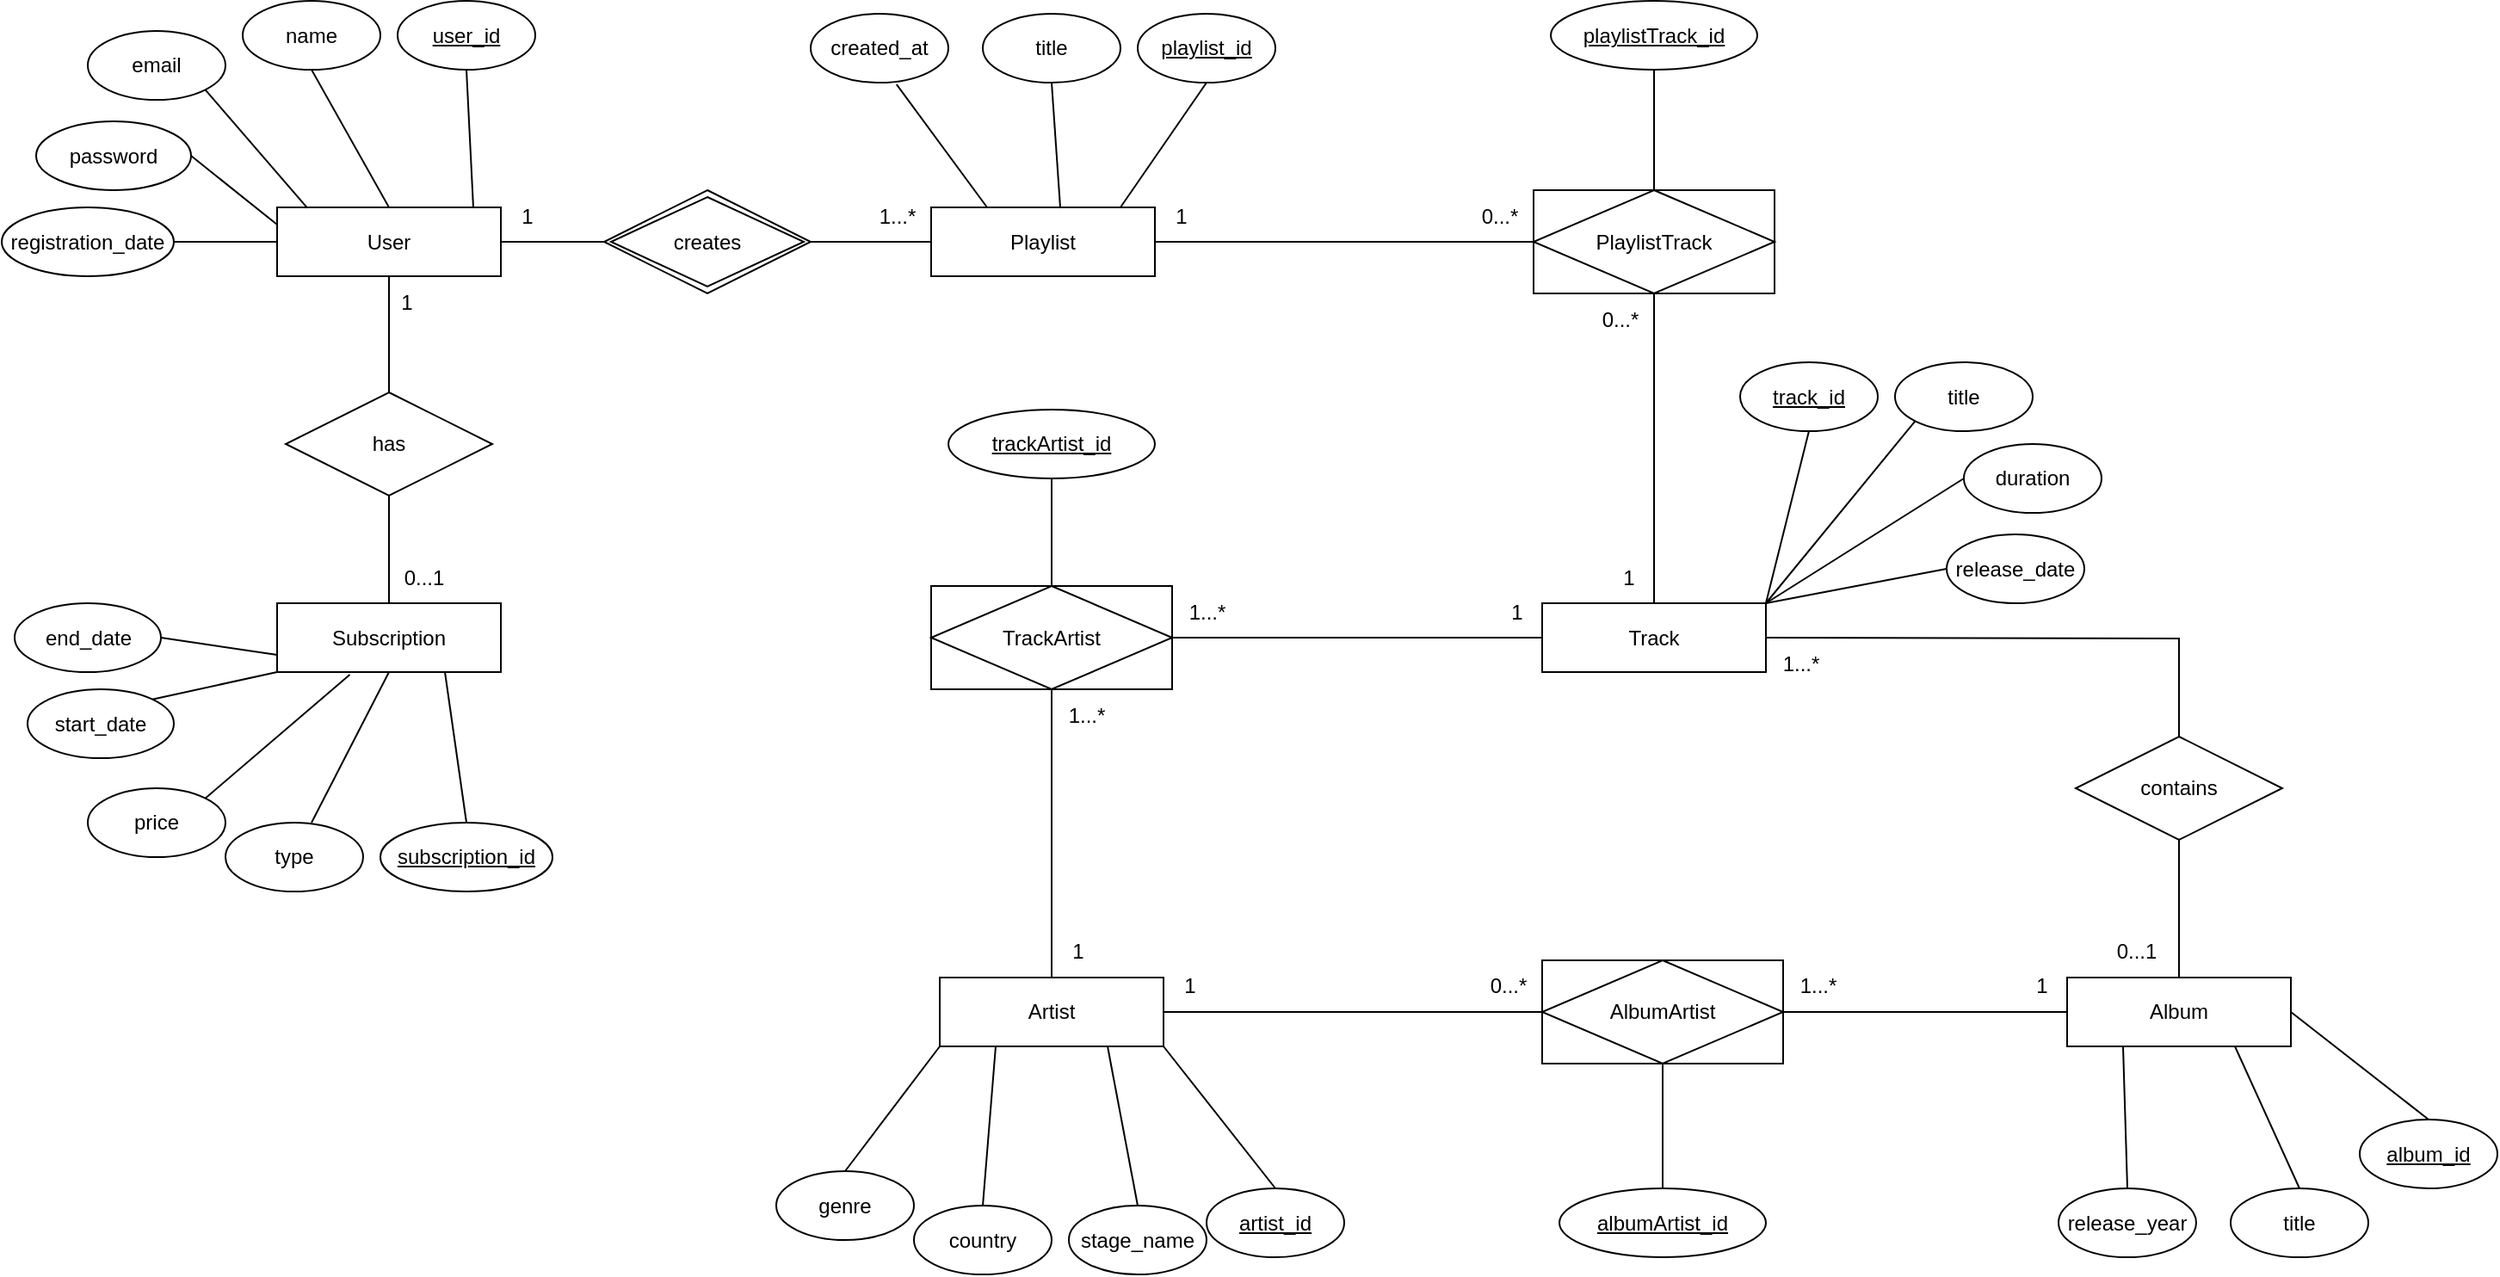 <mxfile version="28.2.5">
  <diagram name="Страница — 1" id="agk2XMMz07DwHE8a75M7">
    <mxGraphModel dx="872" dy="473" grid="1" gridSize="10" guides="1" tooltips="1" connect="1" arrows="1" fold="1" page="1" pageScale="1" pageWidth="1920" pageHeight="1200" math="0" shadow="0">
      <root>
        <mxCell id="0" />
        <mxCell id="1" parent="0" />
        <mxCell id="4leWx0n0EFDqDS3ZJIns-2" value="User" style="rounded=0;whiteSpace=wrap;html=1;" parent="1" vertex="1">
          <mxGeometry x="180" y="182.5" width="130" height="40" as="geometry" />
        </mxCell>
        <mxCell id="Ibi7c_byHSAgC4ZFs-kM-1" value="Playlist" style="rounded=0;whiteSpace=wrap;html=1;" parent="1" vertex="1">
          <mxGeometry x="560" y="182.5" width="130" height="40" as="geometry" />
        </mxCell>
        <mxCell id="Ibi7c_byHSAgC4ZFs-kM-2" value="Subscription" style="rounded=0;whiteSpace=wrap;html=1;" parent="1" vertex="1">
          <mxGeometry x="180" y="412.5" width="130" height="40" as="geometry" />
        </mxCell>
        <mxCell id="Ibi7c_byHSAgC4ZFs-kM-3" value="Track" style="rounded=0;whiteSpace=wrap;html=1;" parent="1" vertex="1">
          <mxGeometry x="915" y="412.5" width="130" height="40" as="geometry" />
        </mxCell>
        <mxCell id="Ibi7c_byHSAgC4ZFs-kM-4" value="Album" style="rounded=0;whiteSpace=wrap;html=1;" parent="1" vertex="1">
          <mxGeometry x="1220" y="630" width="130" height="40" as="geometry" />
        </mxCell>
        <mxCell id="Ibi7c_byHSAgC4ZFs-kM-5" value="Artist" style="rounded=0;whiteSpace=wrap;html=1;" parent="1" vertex="1">
          <mxGeometry x="565" y="630" width="130" height="40" as="geometry" />
        </mxCell>
        <mxCell id="Ibi7c_byHSAgC4ZFs-kM-6" value="PlaylistTrack" style="shape=associativeEntity;whiteSpace=wrap;html=1;align=center;" parent="1" vertex="1">
          <mxGeometry x="910" y="172.5" width="140" height="60" as="geometry" />
        </mxCell>
        <mxCell id="Ibi7c_byHSAgC4ZFs-kM-7" value="TrackArtist" style="shape=associativeEntity;whiteSpace=wrap;html=1;align=center;" parent="1" vertex="1">
          <mxGeometry x="560" y="402.5" width="140" height="60" as="geometry" />
        </mxCell>
        <mxCell id="Ibi7c_byHSAgC4ZFs-kM-9" value="user_id" style="ellipse;whiteSpace=wrap;html=1;align=center;fontStyle=4;" parent="1" vertex="1">
          <mxGeometry x="250" y="62.5" width="80" height="40" as="geometry" />
        </mxCell>
        <mxCell id="Ibi7c_byHSAgC4ZFs-kM-10" value="name" style="ellipse;whiteSpace=wrap;html=1;align=center;" parent="1" vertex="1">
          <mxGeometry x="160" y="62.5" width="80" height="40" as="geometry" />
        </mxCell>
        <mxCell id="Ibi7c_byHSAgC4ZFs-kM-11" value="email" style="ellipse;whiteSpace=wrap;html=1;align=center;" parent="1" vertex="1">
          <mxGeometry x="70" y="80" width="80" height="40" as="geometry" />
        </mxCell>
        <mxCell id="Ibi7c_byHSAgC4ZFs-kM-12" value="password" style="ellipse;whiteSpace=wrap;html=1;align=center;" parent="1" vertex="1">
          <mxGeometry x="40" y="132.5" width="90" height="40" as="geometry" />
        </mxCell>
        <mxCell id="Ibi7c_byHSAgC4ZFs-kM-13" value="registration_date" style="ellipse;whiteSpace=wrap;html=1;align=center;" parent="1" vertex="1">
          <mxGeometry x="20" y="182.5" width="100" height="40" as="geometry" />
        </mxCell>
        <mxCell id="Ibi7c_byHSAgC4ZFs-kM-20" value="" style="endArrow=none;html=1;rounded=0;exitX=1;exitY=0.5;exitDx=0;exitDy=0;entryX=0;entryY=0.5;entryDx=0;entryDy=0;" parent="1" source="Ibi7c_byHSAgC4ZFs-kM-13" target="4leWx0n0EFDqDS3ZJIns-2" edge="1">
          <mxGeometry relative="1" as="geometry">
            <mxPoint x="160" y="327" as="sourcePoint" />
            <mxPoint x="220" y="240" as="targetPoint" />
          </mxGeometry>
        </mxCell>
        <mxCell id="Ibi7c_byHSAgC4ZFs-kM-21" value="" style="endArrow=none;html=1;rounded=0;exitX=1;exitY=0.5;exitDx=0;exitDy=0;entryX=0;entryY=0.25;entryDx=0;entryDy=0;" parent="1" source="Ibi7c_byHSAgC4ZFs-kM-12" target="4leWx0n0EFDqDS3ZJIns-2" edge="1">
          <mxGeometry relative="1" as="geometry">
            <mxPoint x="150" y="307" as="sourcePoint" />
            <mxPoint x="210" y="220" as="targetPoint" />
          </mxGeometry>
        </mxCell>
        <mxCell id="Ibi7c_byHSAgC4ZFs-kM-22" value="" style="endArrow=none;html=1;rounded=0;exitX=1;exitY=1;exitDx=0;exitDy=0;entryX=0.135;entryY=0.008;entryDx=0;entryDy=0;entryPerimeter=0;" parent="1" source="Ibi7c_byHSAgC4ZFs-kM-11" target="4leWx0n0EFDqDS3ZJIns-2" edge="1">
          <mxGeometry relative="1" as="geometry">
            <mxPoint x="130" y="310" as="sourcePoint" />
            <mxPoint x="190" y="180" as="targetPoint" />
          </mxGeometry>
        </mxCell>
        <mxCell id="Ibi7c_byHSAgC4ZFs-kM-23" value="" style="endArrow=none;html=1;rounded=0;exitX=0.5;exitY=1;exitDx=0;exitDy=0;entryX=0.5;entryY=0;entryDx=0;entryDy=0;" parent="1" source="Ibi7c_byHSAgC4ZFs-kM-10" target="4leWx0n0EFDqDS3ZJIns-2" edge="1">
          <mxGeometry relative="1" as="geometry">
            <mxPoint x="130" y="310" as="sourcePoint" />
            <mxPoint x="220" y="180" as="targetPoint" />
          </mxGeometry>
        </mxCell>
        <mxCell id="Ibi7c_byHSAgC4ZFs-kM-24" value="" style="endArrow=none;html=1;rounded=0;exitX=0.5;exitY=1;exitDx=0;exitDy=0;entryX=0.877;entryY=0.008;entryDx=0;entryDy=0;entryPerimeter=0;" parent="1" source="Ibi7c_byHSAgC4ZFs-kM-9" target="4leWx0n0EFDqDS3ZJIns-2" edge="1">
          <mxGeometry relative="1" as="geometry">
            <mxPoint x="130" y="310" as="sourcePoint" />
            <mxPoint x="280" y="180" as="targetPoint" />
          </mxGeometry>
        </mxCell>
        <mxCell id="Ibi7c_byHSAgC4ZFs-kM-25" value="playlist_id" style="ellipse;whiteSpace=wrap;html=1;align=center;fontStyle=4;" parent="1" vertex="1">
          <mxGeometry x="680" y="70" width="80" height="40" as="geometry" />
        </mxCell>
        <mxCell id="Ibi7c_byHSAgC4ZFs-kM-26" value="title" style="ellipse;whiteSpace=wrap;html=1;align=center;" parent="1" vertex="1">
          <mxGeometry x="590" y="70" width="80" height="40" as="geometry" />
        </mxCell>
        <mxCell id="Ibi7c_byHSAgC4ZFs-kM-27" value="created_at" style="ellipse;whiteSpace=wrap;html=1;align=center;" parent="1" vertex="1">
          <mxGeometry x="490" y="70" width="80" height="40" as="geometry" />
        </mxCell>
        <mxCell id="Ibi7c_byHSAgC4ZFs-kM-29" value="" style="endArrow=none;html=1;rounded=0;exitX=0.624;exitY=1.026;exitDx=0;exitDy=0;exitPerimeter=0;entryX=0.25;entryY=0;entryDx=0;entryDy=0;" parent="1" source="Ibi7c_byHSAgC4ZFs-kM-27" target="Ibi7c_byHSAgC4ZFs-kM-1" edge="1">
          <mxGeometry relative="1" as="geometry">
            <mxPoint x="520" y="309.5" as="sourcePoint" />
            <mxPoint x="580" y="180" as="targetPoint" />
          </mxGeometry>
        </mxCell>
        <mxCell id="Ibi7c_byHSAgC4ZFs-kM-30" value="" style="endArrow=none;html=1;rounded=0;exitX=0.5;exitY=1;exitDx=0;exitDy=0;entryX=0.5;entryY=0;entryDx=0;entryDy=0;" parent="1" source="Ibi7c_byHSAgC4ZFs-kM-26" edge="1">
          <mxGeometry relative="1" as="geometry">
            <mxPoint x="520" y="309.5" as="sourcePoint" />
            <mxPoint x="635" y="182.5" as="targetPoint" />
          </mxGeometry>
        </mxCell>
        <mxCell id="Ibi7c_byHSAgC4ZFs-kM-31" value="" style="endArrow=none;html=1;rounded=0;exitX=0.5;exitY=1;exitDx=0;exitDy=0;entryX=0.846;entryY=0;entryDx=0;entryDy=0;entryPerimeter=0;" parent="1" source="Ibi7c_byHSAgC4ZFs-kM-25" target="Ibi7c_byHSAgC4ZFs-kM-1" edge="1">
          <mxGeometry relative="1" as="geometry">
            <mxPoint x="520" y="309.5" as="sourcePoint" />
            <mxPoint x="684" y="182.5" as="targetPoint" />
          </mxGeometry>
        </mxCell>
        <mxCell id="Ibi7c_byHSAgC4ZFs-kM-32" value="playlistTrack_id" style="ellipse;whiteSpace=wrap;html=1;align=center;fontStyle=4;" parent="1" vertex="1">
          <mxGeometry x="920" y="62.5" width="120" height="40" as="geometry" />
        </mxCell>
        <mxCell id="Ibi7c_byHSAgC4ZFs-kM-33" value="" style="endArrow=none;html=1;rounded=0;exitX=0.5;exitY=1;exitDx=0;exitDy=0;entryX=0.846;entryY=0;entryDx=0;entryDy=0;entryPerimeter=0;" parent="1" source="Ibi7c_byHSAgC4ZFs-kM-32" edge="1">
          <mxGeometry relative="1" as="geometry">
            <mxPoint x="830" y="299" as="sourcePoint" />
            <mxPoint x="980" y="172.5" as="targetPoint" />
          </mxGeometry>
        </mxCell>
        <mxCell id="Ibi7c_byHSAgC4ZFs-kM-46" value="subscription_id" style="ellipse;whiteSpace=wrap;html=1;align=center;fontStyle=4;" parent="1" vertex="1">
          <mxGeometry x="240" y="540" width="100" height="40" as="geometry" />
        </mxCell>
        <mxCell id="Ibi7c_byHSAgC4ZFs-kM-47" value="type" style="ellipse;whiteSpace=wrap;html=1;align=center;" parent="1" vertex="1">
          <mxGeometry x="150" y="540" width="80" height="40" as="geometry" />
        </mxCell>
        <mxCell id="Ibi7c_byHSAgC4ZFs-kM-48" value="price" style="ellipse;whiteSpace=wrap;html=1;align=center;" parent="1" vertex="1">
          <mxGeometry x="70" y="520" width="80" height="40" as="geometry" />
        </mxCell>
        <mxCell id="Ibi7c_byHSAgC4ZFs-kM-49" value="start_date" style="ellipse;whiteSpace=wrap;html=1;align=center;" parent="1" vertex="1">
          <mxGeometry x="35" y="462.5" width="85" height="40" as="geometry" />
        </mxCell>
        <mxCell id="Ibi7c_byHSAgC4ZFs-kM-50" value="end_date" style="ellipse;whiteSpace=wrap;html=1;align=center;" parent="1" vertex="1">
          <mxGeometry x="27.5" y="412.5" width="85" height="40" as="geometry" />
        </mxCell>
        <mxCell id="Ibi7c_byHSAgC4ZFs-kM-53" value="" style="endArrow=none;html=1;rounded=0;exitX=1;exitY=0.5;exitDx=0;exitDy=0;entryX=0;entryY=0.75;entryDx=0;entryDy=0;" parent="1" source="Ibi7c_byHSAgC4ZFs-kM-50" target="Ibi7c_byHSAgC4ZFs-kM-2" edge="1">
          <mxGeometry relative="1" as="geometry">
            <mxPoint x="190" y="758.25" as="sourcePoint" />
            <mxPoint x="210" y="633.75" as="targetPoint" />
          </mxGeometry>
        </mxCell>
        <mxCell id="Ibi7c_byHSAgC4ZFs-kM-54" value="" style="endArrow=none;html=1;rounded=0;entryX=0;entryY=1;entryDx=0;entryDy=0;exitX=1;exitY=0;exitDx=0;exitDy=0;" parent="1" source="Ibi7c_byHSAgC4ZFs-kM-49" target="Ibi7c_byHSAgC4ZFs-kM-2" edge="1">
          <mxGeometry relative="1" as="geometry">
            <mxPoint x="140" y="514" as="sourcePoint" />
            <mxPoint x="210" y="623.75" as="targetPoint" />
          </mxGeometry>
        </mxCell>
        <mxCell id="Ibi7c_byHSAgC4ZFs-kM-55" value="" style="endArrow=none;html=1;rounded=0;exitX=1;exitY=0;exitDx=0;exitDy=0;entryX=0.325;entryY=1.037;entryDx=0;entryDy=0;entryPerimeter=0;" parent="1" source="Ibi7c_byHSAgC4ZFs-kM-48" target="Ibi7c_byHSAgC4ZFs-kM-2" edge="1">
          <mxGeometry relative="1" as="geometry">
            <mxPoint x="160" y="741.25" as="sourcePoint" />
            <mxPoint x="228" y="614" as="targetPoint" />
          </mxGeometry>
        </mxCell>
        <mxCell id="Ibi7c_byHSAgC4ZFs-kM-56" value="" style="endArrow=none;html=1;rounded=0;entryX=0.5;entryY=1;entryDx=0;entryDy=0;" parent="1" target="Ibi7c_byHSAgC4ZFs-kM-2" edge="1">
          <mxGeometry relative="1" as="geometry">
            <mxPoint x="200" y="540" as="sourcePoint" />
            <mxPoint x="275" y="613.75" as="targetPoint" />
          </mxGeometry>
        </mxCell>
        <mxCell id="Ibi7c_byHSAgC4ZFs-kM-57" value="" style="endArrow=none;html=1;rounded=0;exitX=0.5;exitY=0;exitDx=0;exitDy=0;entryX=0.75;entryY=1;entryDx=0;entryDy=0;" parent="1" source="Ibi7c_byHSAgC4ZFs-kM-46" target="Ibi7c_byHSAgC4ZFs-kM-2" edge="1">
          <mxGeometry relative="1" as="geometry">
            <mxPoint x="160" y="741.25" as="sourcePoint" />
            <mxPoint x="324.01" y="614.07" as="targetPoint" />
          </mxGeometry>
        </mxCell>
        <mxCell id="Ibi7c_byHSAgC4ZFs-kM-59" value="artist_id" style="ellipse;whiteSpace=wrap;html=1;align=center;fontStyle=4;" parent="1" vertex="1">
          <mxGeometry x="720" y="752.5" width="80" height="40" as="geometry" />
        </mxCell>
        <mxCell id="Ibi7c_byHSAgC4ZFs-kM-60" value="stage_name" style="ellipse;whiteSpace=wrap;html=1;align=center;" parent="1" vertex="1">
          <mxGeometry x="640" y="762.5" width="80" height="40" as="geometry" />
        </mxCell>
        <mxCell id="Ibi7c_byHSAgC4ZFs-kM-61" value="country" style="ellipse;whiteSpace=wrap;html=1;align=center;" parent="1" vertex="1">
          <mxGeometry x="550" y="762.5" width="80" height="40" as="geometry" />
        </mxCell>
        <mxCell id="Ibi7c_byHSAgC4ZFs-kM-62" value="genre" style="ellipse;whiteSpace=wrap;html=1;align=center;" parent="1" vertex="1">
          <mxGeometry x="470" y="742.5" width="80" height="40" as="geometry" />
        </mxCell>
        <mxCell id="Ibi7c_byHSAgC4ZFs-kM-63" value="" style="endArrow=none;html=1;rounded=0;entryX=0;entryY=1;entryDx=0;entryDy=0;exitX=0.5;exitY=0;exitDx=0;exitDy=0;" parent="1" source="Ibi7c_byHSAgC4ZFs-kM-62" target="Ibi7c_byHSAgC4ZFs-kM-5" edge="1">
          <mxGeometry relative="1" as="geometry">
            <mxPoint x="501" y="719.5" as="sourcePoint" />
            <mxPoint x="430" y="582.5" as="targetPoint" />
          </mxGeometry>
        </mxCell>
        <mxCell id="Ibi7c_byHSAgC4ZFs-kM-64" value="" style="endArrow=none;html=1;rounded=0;exitX=0.5;exitY=0;exitDx=0;exitDy=0;entryX=0.25;entryY=1;entryDx=0;entryDy=0;" parent="1" source="Ibi7c_byHSAgC4ZFs-kM-61" target="Ibi7c_byHSAgC4ZFs-kM-5" edge="1">
          <mxGeometry relative="1" as="geometry">
            <mxPoint x="612" y="799.5" as="sourcePoint" />
            <mxPoint x="600" y="712.5" as="targetPoint" />
          </mxGeometry>
        </mxCell>
        <mxCell id="Ibi7c_byHSAgC4ZFs-kM-65" value="" style="endArrow=none;html=1;rounded=0;exitX=0.5;exitY=0;exitDx=0;exitDy=0;entryX=0.75;entryY=1;entryDx=0;entryDy=0;" parent="1" source="Ibi7c_byHSAgC4ZFs-kM-60" target="Ibi7c_byHSAgC4ZFs-kM-5" edge="1">
          <mxGeometry relative="1" as="geometry">
            <mxPoint x="652" y="809.5" as="sourcePoint" />
            <mxPoint x="640" y="722.5" as="targetPoint" />
          </mxGeometry>
        </mxCell>
        <mxCell id="Ibi7c_byHSAgC4ZFs-kM-66" value="" style="endArrow=none;html=1;rounded=0;exitX=0.5;exitY=0;exitDx=0;exitDy=0;entryX=1;entryY=1;entryDx=0;entryDy=0;" parent="1" source="Ibi7c_byHSAgC4ZFs-kM-59" target="Ibi7c_byHSAgC4ZFs-kM-5" edge="1">
          <mxGeometry relative="1" as="geometry">
            <mxPoint x="702" y="809.5" as="sourcePoint" />
            <mxPoint x="690" y="722.5" as="targetPoint" />
          </mxGeometry>
        </mxCell>
        <mxCell id="Ibi7c_byHSAgC4ZFs-kM-67" value="album_id" style="ellipse;whiteSpace=wrap;html=1;align=center;fontStyle=4;" parent="1" vertex="1">
          <mxGeometry x="1390" y="712.5" width="80" height="40" as="geometry" />
        </mxCell>
        <mxCell id="Ibi7c_byHSAgC4ZFs-kM-68" value="release_year" style="ellipse;whiteSpace=wrap;html=1;align=center;" parent="1" vertex="1">
          <mxGeometry x="1215" y="752.5" width="80" height="40" as="geometry" />
        </mxCell>
        <mxCell id="Ibi7c_byHSAgC4ZFs-kM-69" value="title" style="ellipse;whiteSpace=wrap;html=1;align=center;" parent="1" vertex="1">
          <mxGeometry x="1315" y="752.5" width="80" height="40" as="geometry" />
        </mxCell>
        <mxCell id="Ibi7c_byHSAgC4ZFs-kM-70" value="" style="endArrow=none;html=1;rounded=0;exitX=0.5;exitY=0;exitDx=0;exitDy=0;entryX=0.25;entryY=1;entryDx=0;entryDy=0;" parent="1" source="Ibi7c_byHSAgC4ZFs-kM-68" target="Ibi7c_byHSAgC4ZFs-kM-4" edge="1">
          <mxGeometry relative="1" as="geometry">
            <mxPoint x="1225" y="762.5" as="sourcePoint" />
            <mxPoint x="1233" y="670.5" as="targetPoint" />
          </mxGeometry>
        </mxCell>
        <mxCell id="Ibi7c_byHSAgC4ZFs-kM-71" value="" style="endArrow=none;html=1;rounded=0;exitX=0.5;exitY=0;exitDx=0;exitDy=0;entryX=0.75;entryY=1;entryDx=0;entryDy=0;" parent="1" source="Ibi7c_byHSAgC4ZFs-kM-69" target="Ibi7c_byHSAgC4ZFs-kM-4" edge="1">
          <mxGeometry relative="1" as="geometry">
            <mxPoint x="1345" y="764.5" as="sourcePoint" />
            <mxPoint x="1353" y="672.5" as="targetPoint" />
          </mxGeometry>
        </mxCell>
        <mxCell id="Ibi7c_byHSAgC4ZFs-kM-72" value="" style="endArrow=none;html=1;rounded=0;exitX=0.5;exitY=0;exitDx=0;exitDy=0;entryX=1;entryY=0.5;entryDx=0;entryDy=0;" parent="1" source="Ibi7c_byHSAgC4ZFs-kM-67" target="Ibi7c_byHSAgC4ZFs-kM-4" edge="1">
          <mxGeometry relative="1" as="geometry">
            <mxPoint x="1345" y="784.5" as="sourcePoint" />
            <mxPoint x="1353" y="692.5" as="targetPoint" />
          </mxGeometry>
        </mxCell>
        <mxCell id="Ibi7c_byHSAgC4ZFs-kM-73" value="track_id" style="ellipse;whiteSpace=wrap;html=1;align=center;fontStyle=4;" parent="1" vertex="1">
          <mxGeometry x="1030" y="272.5" width="80" height="40" as="geometry" />
        </mxCell>
        <mxCell id="Ibi7c_byHSAgC4ZFs-kM-74" value="duration" style="ellipse;whiteSpace=wrap;html=1;align=center;" parent="1" vertex="1">
          <mxGeometry x="1160" y="320" width="80" height="40" as="geometry" />
        </mxCell>
        <mxCell id="Ibi7c_byHSAgC4ZFs-kM-75" value="title" style="ellipse;whiteSpace=wrap;html=1;align=center;" parent="1" vertex="1">
          <mxGeometry x="1120" y="272.5" width="80" height="40" as="geometry" />
        </mxCell>
        <mxCell id="Ibi7c_byHSAgC4ZFs-kM-76" value="release_date" style="ellipse;whiteSpace=wrap;html=1;align=center;" parent="1" vertex="1">
          <mxGeometry x="1150" y="372.5" width="80" height="40" as="geometry" />
        </mxCell>
        <mxCell id="Ibi7c_byHSAgC4ZFs-kM-77" value="" style="endArrow=none;html=1;rounded=0;entryX=1;entryY=0;entryDx=0;entryDy=0;exitX=0;exitY=0.5;exitDx=0;exitDy=0;" parent="1" source="Ibi7c_byHSAgC4ZFs-kM-76" target="Ibi7c_byHSAgC4ZFs-kM-3" edge="1">
          <mxGeometry relative="1" as="geometry">
            <mxPoint x="1140" y="430" as="sourcePoint" />
            <mxPoint x="1053" y="431.5" as="targetPoint" />
          </mxGeometry>
        </mxCell>
        <mxCell id="Ibi7c_byHSAgC4ZFs-kM-78" value="" style="endArrow=none;html=1;rounded=0;exitX=0;exitY=0.5;exitDx=0;exitDy=0;entryX=1;entryY=0;entryDx=0;entryDy=0;" parent="1" source="Ibi7c_byHSAgC4ZFs-kM-74" target="Ibi7c_byHSAgC4ZFs-kM-3" edge="1">
          <mxGeometry relative="1" as="geometry">
            <mxPoint x="1097" y="542" as="sourcePoint" />
            <mxPoint x="1060" y="460" as="targetPoint" />
          </mxGeometry>
        </mxCell>
        <mxCell id="Ibi7c_byHSAgC4ZFs-kM-79" value="" style="endArrow=none;html=1;rounded=0;exitX=0;exitY=1;exitDx=0;exitDy=0;entryX=1;entryY=0;entryDx=0;entryDy=0;" parent="1" source="Ibi7c_byHSAgC4ZFs-kM-75" target="Ibi7c_byHSAgC4ZFs-kM-3" edge="1">
          <mxGeometry relative="1" as="geometry">
            <mxPoint x="1097" y="492" as="sourcePoint" />
            <mxPoint x="1045" y="433" as="targetPoint" />
          </mxGeometry>
        </mxCell>
        <mxCell id="Ibi7c_byHSAgC4ZFs-kM-80" value="" style="endArrow=none;html=1;rounded=0;exitX=0.5;exitY=1;exitDx=0;exitDy=0;entryX=1;entryY=0;entryDx=0;entryDy=0;" parent="1" source="Ibi7c_byHSAgC4ZFs-kM-73" target="Ibi7c_byHSAgC4ZFs-kM-3" edge="1">
          <mxGeometry relative="1" as="geometry">
            <mxPoint x="1127" y="472" as="sourcePoint" />
            <mxPoint x="1090" y="390" as="targetPoint" />
          </mxGeometry>
        </mxCell>
        <mxCell id="Ibi7c_byHSAgC4ZFs-kM-81" value="trackArtist_id" style="ellipse;whiteSpace=wrap;html=1;align=center;fontStyle=4;" parent="1" vertex="1">
          <mxGeometry x="570" y="300" width="120" height="40" as="geometry" />
        </mxCell>
        <mxCell id="Ibi7c_byHSAgC4ZFs-kM-82" value="" style="endArrow=none;html=1;rounded=0;exitX=0.5;exitY=1;exitDx=0;exitDy=0;entryX=0.5;entryY=0;entryDx=0;entryDy=0;" parent="1" source="Ibi7c_byHSAgC4ZFs-kM-81" target="Ibi7c_byHSAgC4ZFs-kM-7" edge="1">
          <mxGeometry relative="1" as="geometry">
            <mxPoint x="450" y="536.5" as="sourcePoint" />
            <mxPoint x="750" y="362.5" as="targetPoint" />
          </mxGeometry>
        </mxCell>
        <mxCell id="Ibi7c_byHSAgC4ZFs-kM-83" value="" style="endArrow=none;html=1;rounded=0;exitX=0.5;exitY=1;exitDx=0;exitDy=0;entryX=0.5;entryY=0;entryDx=0;entryDy=0;" parent="1" source="Ibi7c_byHSAgC4ZFs-kM-6" target="Ibi7c_byHSAgC4ZFs-kM-3" edge="1">
          <mxGeometry relative="1" as="geometry">
            <mxPoint x="640" y="240" as="sourcePoint" />
            <mxPoint x="800" y="240" as="targetPoint" />
          </mxGeometry>
        </mxCell>
        <mxCell id="Ibi7c_byHSAgC4ZFs-kM-84" value="" style="endArrow=none;html=1;rounded=0;exitX=1;exitY=0.5;exitDx=0;exitDy=0;entryX=0;entryY=0.5;entryDx=0;entryDy=0;" parent="1" source="Ibi7c_byHSAgC4ZFs-kM-1" target="Ibi7c_byHSAgC4ZFs-kM-6" edge="1">
          <mxGeometry relative="1" as="geometry">
            <mxPoint x="720" y="240" as="sourcePoint" />
            <mxPoint x="880" y="240" as="targetPoint" />
          </mxGeometry>
        </mxCell>
        <mxCell id="Ibi7c_byHSAgC4ZFs-kM-85" value="" style="endArrow=none;html=1;rounded=0;exitX=1;exitY=0.5;exitDx=0;exitDy=0;entryX=0;entryY=0.5;entryDx=0;entryDy=0;" parent="1" source="Ibi7c_byHSAgC4ZFs-kM-7" target="Ibi7c_byHSAgC4ZFs-kM-3" edge="1">
          <mxGeometry relative="1" as="geometry">
            <mxPoint x="720" y="340" as="sourcePoint" />
            <mxPoint x="880" y="340" as="targetPoint" />
          </mxGeometry>
        </mxCell>
        <mxCell id="Ibi7c_byHSAgC4ZFs-kM-86" value="" style="endArrow=none;html=1;rounded=0;exitX=0.5;exitY=1;exitDx=0;exitDy=0;entryX=0.5;entryY=0;entryDx=0;entryDy=0;" parent="1" source="Ibi7c_byHSAgC4ZFs-kM-7" target="Ibi7c_byHSAgC4ZFs-kM-5" edge="1">
          <mxGeometry relative="1" as="geometry">
            <mxPoint x="720" y="530" as="sourcePoint" />
            <mxPoint x="880" y="530" as="targetPoint" />
          </mxGeometry>
        </mxCell>
        <mxCell id="Ibi7c_byHSAgC4ZFs-kM-87" value="1" style="text;html=1;align=center;verticalAlign=middle;resizable=0;points=[];autosize=1;strokeColor=none;fillColor=none;" parent="1" vertex="1">
          <mxGeometry x="690" y="172.5" width="30" height="30" as="geometry" />
        </mxCell>
        <mxCell id="Ibi7c_byHSAgC4ZFs-kM-88" value="0...*" style="text;html=1;align=center;verticalAlign=middle;resizable=0;points=[];autosize=1;strokeColor=none;fillColor=none;" parent="1" vertex="1">
          <mxGeometry x="870" y="172.5" width="40" height="30" as="geometry" />
        </mxCell>
        <mxCell id="Ibi7c_byHSAgC4ZFs-kM-89" value="1" style="text;html=1;align=center;verticalAlign=middle;resizable=0;points=[];autosize=1;strokeColor=none;fillColor=none;" parent="1" vertex="1">
          <mxGeometry x="950" y="382.5" width="30" height="30" as="geometry" />
        </mxCell>
        <mxCell id="Ibi7c_byHSAgC4ZFs-kM-90" value="0...*" style="text;html=1;align=center;verticalAlign=middle;resizable=0;points=[];autosize=1;strokeColor=none;fillColor=none;" parent="1" vertex="1">
          <mxGeometry x="940" y="232.5" width="40" height="30" as="geometry" />
        </mxCell>
        <mxCell id="Ibi7c_byHSAgC4ZFs-kM-92" value="1" style="text;html=1;align=center;verticalAlign=middle;resizable=0;points=[];autosize=1;strokeColor=none;fillColor=none;" parent="1" vertex="1">
          <mxGeometry x="885" y="402.5" width="30" height="30" as="geometry" />
        </mxCell>
        <mxCell id="Ibi7c_byHSAgC4ZFs-kM-93" value="1" style="text;html=1;align=center;verticalAlign=middle;resizable=0;points=[];autosize=1;strokeColor=none;fillColor=none;" parent="1" vertex="1">
          <mxGeometry x="630" y="600" width="30" height="30" as="geometry" />
        </mxCell>
        <mxCell id="Ibi7c_byHSAgC4ZFs-kM-94" value="1...*" style="text;html=1;align=center;verticalAlign=middle;resizable=0;points=[];autosize=1;strokeColor=none;fillColor=none;" parent="1" vertex="1">
          <mxGeometry x="630" y="462.5" width="40" height="30" as="geometry" />
        </mxCell>
        <mxCell id="Ibi7c_byHSAgC4ZFs-kM-95" value="1...*" style="text;html=1;align=center;verticalAlign=middle;resizable=0;points=[];autosize=1;strokeColor=none;fillColor=none;" parent="1" vertex="1">
          <mxGeometry x="700" y="402.5" width="40" height="30" as="geometry" />
        </mxCell>
        <mxCell id="Ibi7c_byHSAgC4ZFs-kM-96" value="creates" style="shape=rhombus;double=1;perimeter=rhombusPerimeter;whiteSpace=wrap;html=1;align=center;" parent="1" vertex="1">
          <mxGeometry x="370" y="172.5" width="120" height="60" as="geometry" />
        </mxCell>
        <mxCell id="Ibi7c_byHSAgC4ZFs-kM-97" value="has" style="shape=rhombus;perimeter=rhombusPerimeter;whiteSpace=wrap;html=1;align=center;" parent="1" vertex="1">
          <mxGeometry x="185" y="290" width="120" height="60" as="geometry" />
        </mxCell>
        <mxCell id="Ibi7c_byHSAgC4ZFs-kM-98" value="" style="endArrow=none;html=1;rounded=0;exitX=0.5;exitY=1;exitDx=0;exitDy=0;entryX=0.5;entryY=0;entryDx=0;entryDy=0;" parent="1" source="4leWx0n0EFDqDS3ZJIns-2" target="Ibi7c_byHSAgC4ZFs-kM-97" edge="1">
          <mxGeometry relative="1" as="geometry">
            <mxPoint x="220" y="330" as="sourcePoint" />
            <mxPoint x="380" y="330" as="targetPoint" />
          </mxGeometry>
        </mxCell>
        <mxCell id="Ibi7c_byHSAgC4ZFs-kM-99" value="" style="endArrow=none;html=1;rounded=0;exitX=0.5;exitY=1;exitDx=0;exitDy=0;entryX=0.5;entryY=0;entryDx=0;entryDy=0;" parent="1" source="Ibi7c_byHSAgC4ZFs-kM-97" target="Ibi7c_byHSAgC4ZFs-kM-2" edge="1">
          <mxGeometry relative="1" as="geometry">
            <mxPoint x="220" y="330" as="sourcePoint" />
            <mxPoint x="260" y="380" as="targetPoint" />
          </mxGeometry>
        </mxCell>
        <mxCell id="Ibi7c_byHSAgC4ZFs-kM-100" value="1" style="text;html=1;align=center;verticalAlign=middle;resizable=0;points=[];autosize=1;strokeColor=none;fillColor=none;" parent="1" vertex="1">
          <mxGeometry x="240" y="222.5" width="30" height="30" as="geometry" />
        </mxCell>
        <mxCell id="Ibi7c_byHSAgC4ZFs-kM-101" value="0...1" style="text;html=1;align=center;verticalAlign=middle;resizable=0;points=[];autosize=1;strokeColor=none;fillColor=none;" parent="1" vertex="1">
          <mxGeometry x="240" y="382.5" width="50" height="30" as="geometry" />
        </mxCell>
        <mxCell id="Ibi7c_byHSAgC4ZFs-kM-102" value="" style="endArrow=none;html=1;rounded=0;exitX=1;exitY=0.5;exitDx=0;exitDy=0;entryX=0;entryY=0.5;entryDx=0;entryDy=0;" parent="1" source="4leWx0n0EFDqDS3ZJIns-2" target="Ibi7c_byHSAgC4ZFs-kM-96" edge="1">
          <mxGeometry relative="1" as="geometry">
            <mxPoint x="330" y="240" as="sourcePoint" />
            <mxPoint x="490" y="240" as="targetPoint" />
          </mxGeometry>
        </mxCell>
        <mxCell id="Ibi7c_byHSAgC4ZFs-kM-103" value="" style="endArrow=none;html=1;rounded=0;exitX=1;exitY=0.5;exitDx=0;exitDy=0;entryX=0;entryY=0.5;entryDx=0;entryDy=0;" parent="1" source="Ibi7c_byHSAgC4ZFs-kM-96" target="Ibi7c_byHSAgC4ZFs-kM-1" edge="1">
          <mxGeometry relative="1" as="geometry">
            <mxPoint x="330" y="240" as="sourcePoint" />
            <mxPoint x="490" y="240" as="targetPoint" />
          </mxGeometry>
        </mxCell>
        <mxCell id="Ibi7c_byHSAgC4ZFs-kM-104" value="1" style="text;html=1;align=center;verticalAlign=middle;resizable=0;points=[];autosize=1;strokeColor=none;fillColor=none;" parent="1" vertex="1">
          <mxGeometry x="310" y="172.5" width="30" height="30" as="geometry" />
        </mxCell>
        <mxCell id="Ibi7c_byHSAgC4ZFs-kM-105" value="1...*" style="text;html=1;align=center;verticalAlign=middle;resizable=0;points=[];autosize=1;strokeColor=none;fillColor=none;" parent="1" vertex="1">
          <mxGeometry x="520" y="172.5" width="40" height="30" as="geometry" />
        </mxCell>
        <mxCell id="Ibi7c_byHSAgC4ZFs-kM-106" value="contains" style="shape=rhombus;perimeter=rhombusPerimeter;whiteSpace=wrap;html=1;align=center;" parent="1" vertex="1">
          <mxGeometry x="1225" y="490" width="120" height="60" as="geometry" />
        </mxCell>
        <mxCell id="Ibi7c_byHSAgC4ZFs-kM-107" value="" style="endArrow=none;html=1;rounded=0;entryX=1;entryY=0.5;entryDx=0;entryDy=0;exitX=0.5;exitY=0;exitDx=0;exitDy=0;" parent="1" source="Ibi7c_byHSAgC4ZFs-kM-106" target="Ibi7c_byHSAgC4ZFs-kM-3" edge="1">
          <mxGeometry relative="1" as="geometry">
            <mxPoint x="1280" y="510" as="sourcePoint" />
            <mxPoint x="1070" y="520" as="targetPoint" />
            <Array as="points">
              <mxPoint x="1285" y="433" />
            </Array>
          </mxGeometry>
        </mxCell>
        <mxCell id="Ibi7c_byHSAgC4ZFs-kM-108" value="" style="endArrow=none;html=1;rounded=0;exitX=0.5;exitY=1;exitDx=0;exitDy=0;entryX=0.5;entryY=0;entryDx=0;entryDy=0;" parent="1" source="Ibi7c_byHSAgC4ZFs-kM-106" target="Ibi7c_byHSAgC4ZFs-kM-4" edge="1">
          <mxGeometry relative="1" as="geometry">
            <mxPoint x="1215" y="520" as="sourcePoint" />
            <mxPoint x="1375" y="520" as="targetPoint" />
          </mxGeometry>
        </mxCell>
        <mxCell id="Ibi7c_byHSAgC4ZFs-kM-109" value="1...*" style="text;html=1;align=center;verticalAlign=middle;resizable=0;points=[];autosize=1;strokeColor=none;fillColor=none;" parent="1" vertex="1">
          <mxGeometry x="1045" y="432.5" width="40" height="30" as="geometry" />
        </mxCell>
        <mxCell id="Ibi7c_byHSAgC4ZFs-kM-110" value="0...1" style="text;html=1;align=center;verticalAlign=middle;resizable=0;points=[];autosize=1;strokeColor=none;fillColor=none;" parent="1" vertex="1">
          <mxGeometry x="1235" y="600" width="50" height="30" as="geometry" />
        </mxCell>
        <mxCell id="Ibi7c_byHSAgC4ZFs-kM-112" value="" style="endArrow=none;html=1;rounded=0;exitX=1;exitY=0.5;exitDx=0;exitDy=0;entryX=0;entryY=0.5;entryDx=0;entryDy=0;" parent="1" source="Ibi7c_byHSAgC4ZFs-kM-5" target="Ibi7c_byHSAgC4ZFs-kM-119" edge="1">
          <mxGeometry relative="1" as="geometry">
            <mxPoint x="720" y="590" as="sourcePoint" />
            <mxPoint x="940" y="650" as="targetPoint" />
          </mxGeometry>
        </mxCell>
        <mxCell id="Ibi7c_byHSAgC4ZFs-kM-113" value="" style="endArrow=none;html=1;rounded=0;exitX=1;exitY=0.5;exitDx=0;exitDy=0;entryX=0;entryY=0.5;entryDx=0;entryDy=0;" parent="1" source="Ibi7c_byHSAgC4ZFs-kM-119" target="Ibi7c_byHSAgC4ZFs-kM-4" edge="1">
          <mxGeometry relative="1" as="geometry">
            <mxPoint x="980" y="650" as="sourcePoint" />
            <mxPoint x="800" y="590" as="targetPoint" />
          </mxGeometry>
        </mxCell>
        <mxCell id="Ibi7c_byHSAgC4ZFs-kM-114" value="1...*" style="text;html=1;align=center;verticalAlign=middle;resizable=0;points=[];autosize=1;strokeColor=none;fillColor=none;" parent="1" vertex="1">
          <mxGeometry x="1055" y="620" width="40" height="30" as="geometry" />
        </mxCell>
        <mxCell id="Ibi7c_byHSAgC4ZFs-kM-115" value="0...*" style="text;html=1;align=center;verticalAlign=middle;resizable=0;points=[];autosize=1;strokeColor=none;fillColor=none;" parent="1" vertex="1">
          <mxGeometry x="875" y="620" width="40" height="30" as="geometry" />
        </mxCell>
        <mxCell id="Ibi7c_byHSAgC4ZFs-kM-116" style="edgeStyle=orthogonalEdgeStyle;rounded=0;orthogonalLoop=1;jettySize=auto;html=1;exitX=0.5;exitY=1;exitDx=0;exitDy=0;" parent="1" source="Ibi7c_byHSAgC4ZFs-kM-76" target="Ibi7c_byHSAgC4ZFs-kM-76" edge="1">
          <mxGeometry relative="1" as="geometry" />
        </mxCell>
        <mxCell id="Ibi7c_byHSAgC4ZFs-kM-119" value="AlbumArtist" style="shape=associativeEntity;whiteSpace=wrap;html=1;align=center;" parent="1" vertex="1">
          <mxGeometry x="915" y="620" width="140" height="60" as="geometry" />
        </mxCell>
        <mxCell id="Ibi7c_byHSAgC4ZFs-kM-120" value="albumArtist_id" style="ellipse;whiteSpace=wrap;html=1;align=center;fontStyle=4;" parent="1" vertex="1">
          <mxGeometry x="925" y="752.5" width="120" height="40" as="geometry" />
        </mxCell>
        <mxCell id="Ibi7c_byHSAgC4ZFs-kM-121" value="" style="endArrow=none;html=1;rounded=0;exitX=0.5;exitY=0;exitDx=0;exitDy=0;entryX=0.5;entryY=1;entryDx=0;entryDy=0;" parent="1" source="Ibi7c_byHSAgC4ZFs-kM-120" target="Ibi7c_byHSAgC4ZFs-kM-119" edge="1">
          <mxGeometry relative="1" as="geometry">
            <mxPoint x="825" y="986.5" as="sourcePoint" />
            <mxPoint x="1005" y="853" as="targetPoint" />
          </mxGeometry>
        </mxCell>
        <mxCell id="Ibi7c_byHSAgC4ZFs-kM-122" value="1" style="text;html=1;align=center;verticalAlign=middle;resizable=0;points=[];autosize=1;strokeColor=none;fillColor=none;" parent="1" vertex="1">
          <mxGeometry x="695" y="620" width="30" height="30" as="geometry" />
        </mxCell>
        <mxCell id="Ibi7c_byHSAgC4ZFs-kM-123" value="1" style="text;html=1;align=center;verticalAlign=middle;resizable=0;points=[];autosize=1;strokeColor=none;fillColor=none;" parent="1" vertex="1">
          <mxGeometry x="1190" y="620" width="30" height="30" as="geometry" />
        </mxCell>
      </root>
    </mxGraphModel>
  </diagram>
</mxfile>
